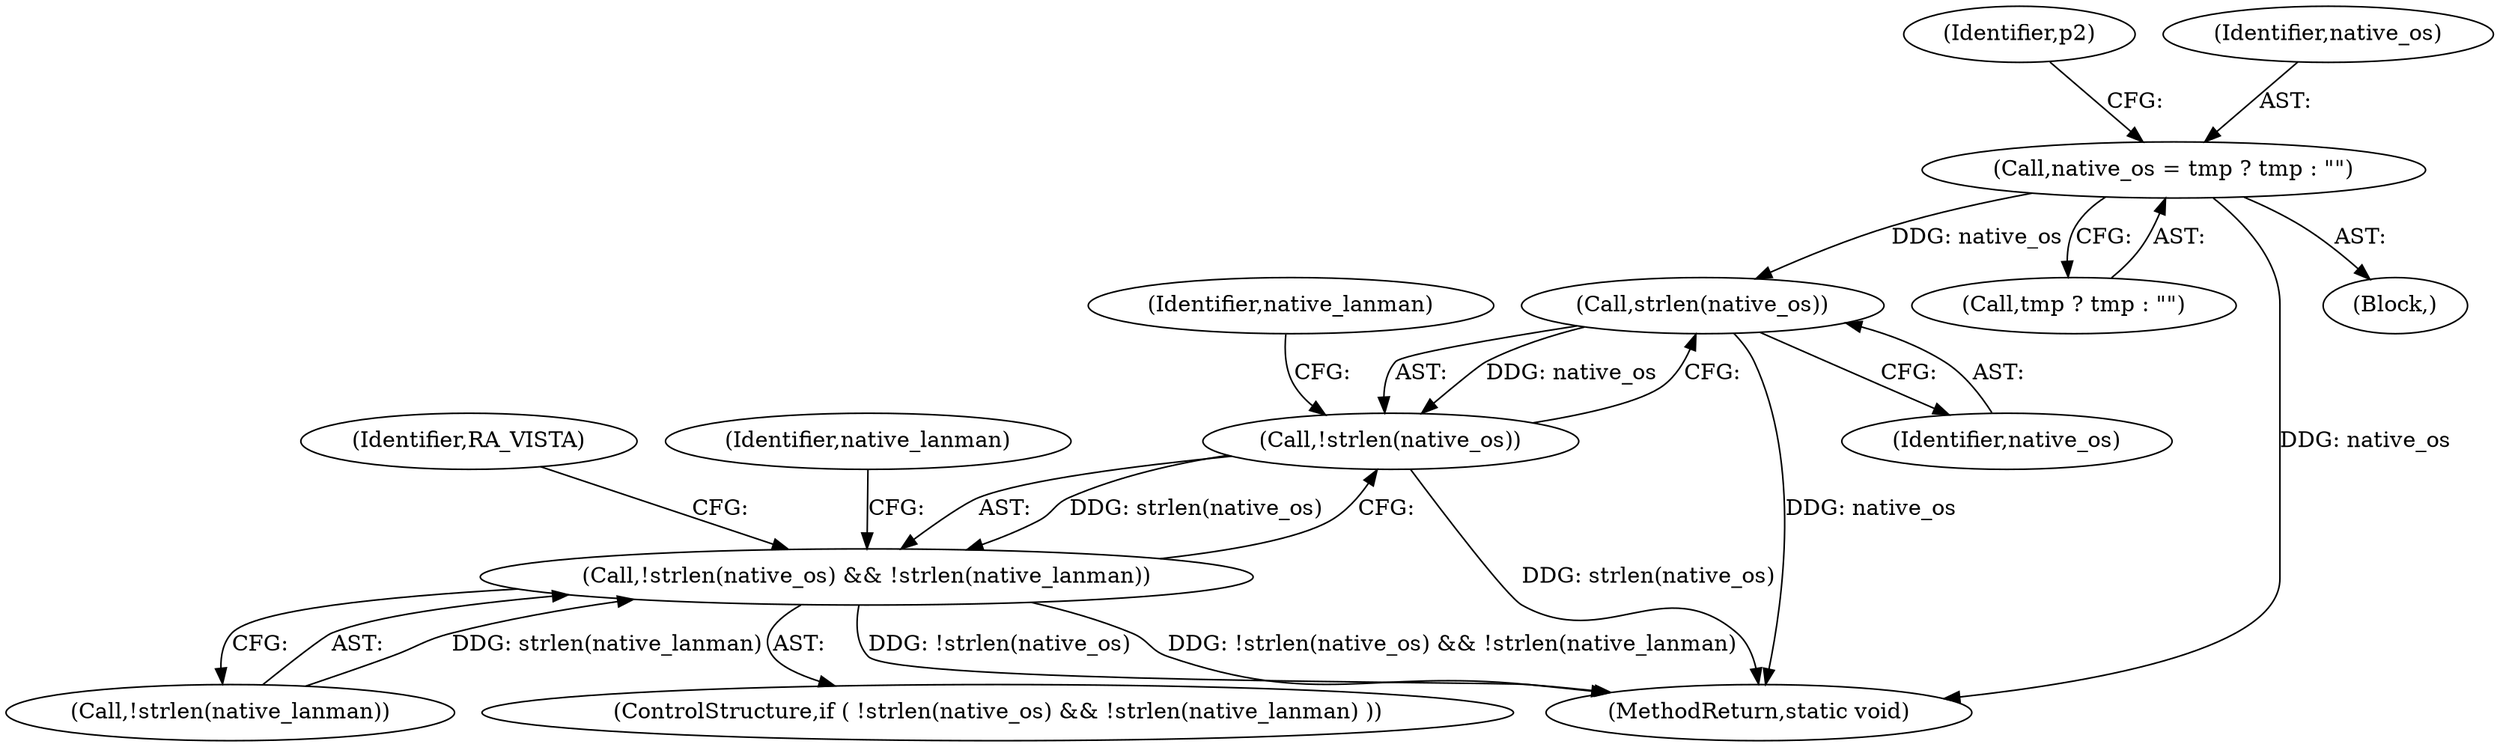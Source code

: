 digraph "0_samba_9280051bfba337458722fb157f3082f93cbd9f2b@pointer" {
"1000242" [label="(Call,native_os = tmp ? tmp : \"\")"];
"1000295" [label="(Call,strlen(native_os))"];
"1000294" [label="(Call,!strlen(native_os))"];
"1000293" [label="(Call,!strlen(native_os) && !strlen(native_lanman))"];
"1000295" [label="(Call,strlen(native_os))"];
"1000244" [label="(Call,tmp ? tmp : \"\")"];
"1000530" [label="(MethodReturn,static void)"];
"1000249" [label="(Identifier,p2)"];
"1000296" [label="(Identifier,native_os)"];
"1000297" [label="(Call,!strlen(native_lanman))"];
"1000301" [label="(Identifier,RA_VISTA)"];
"1000294" [label="(Call,!strlen(native_os))"];
"1000117" [label="(Block,)"];
"1000305" [label="(Identifier,native_lanman)"];
"1000243" [label="(Identifier,native_os)"];
"1000292" [label="(ControlStructure,if ( !strlen(native_os) && !strlen(native_lanman) ))"];
"1000299" [label="(Identifier,native_lanman)"];
"1000242" [label="(Call,native_os = tmp ? tmp : \"\")"];
"1000293" [label="(Call,!strlen(native_os) && !strlen(native_lanman))"];
"1000242" -> "1000117"  [label="AST: "];
"1000242" -> "1000244"  [label="CFG: "];
"1000243" -> "1000242"  [label="AST: "];
"1000244" -> "1000242"  [label="AST: "];
"1000249" -> "1000242"  [label="CFG: "];
"1000242" -> "1000530"  [label="DDG: native_os"];
"1000242" -> "1000295"  [label="DDG: native_os"];
"1000295" -> "1000294"  [label="AST: "];
"1000295" -> "1000296"  [label="CFG: "];
"1000296" -> "1000295"  [label="AST: "];
"1000294" -> "1000295"  [label="CFG: "];
"1000295" -> "1000530"  [label="DDG: native_os"];
"1000295" -> "1000294"  [label="DDG: native_os"];
"1000294" -> "1000293"  [label="AST: "];
"1000299" -> "1000294"  [label="CFG: "];
"1000293" -> "1000294"  [label="CFG: "];
"1000294" -> "1000530"  [label="DDG: strlen(native_os)"];
"1000294" -> "1000293"  [label="DDG: strlen(native_os)"];
"1000293" -> "1000292"  [label="AST: "];
"1000293" -> "1000297"  [label="CFG: "];
"1000297" -> "1000293"  [label="AST: "];
"1000301" -> "1000293"  [label="CFG: "];
"1000305" -> "1000293"  [label="CFG: "];
"1000293" -> "1000530"  [label="DDG: !strlen(native_os)"];
"1000293" -> "1000530"  [label="DDG: !strlen(native_os) && !strlen(native_lanman)"];
"1000297" -> "1000293"  [label="DDG: strlen(native_lanman)"];
}
